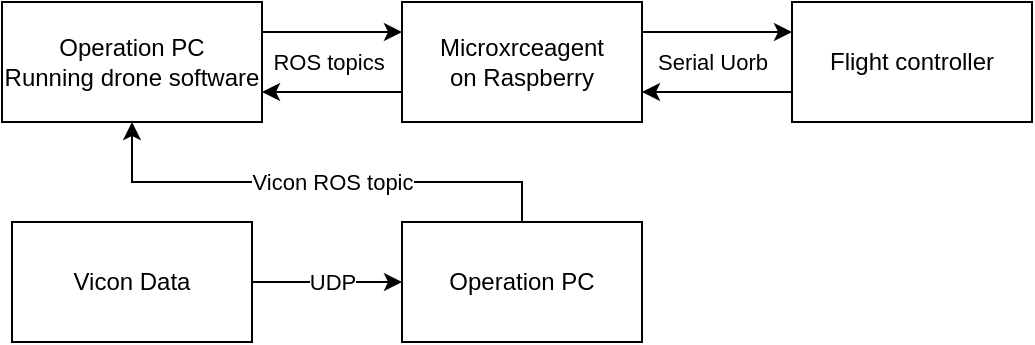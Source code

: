 <mxfile version="26.3.0">
  <diagram name="Page-1" id="gSoHUhWKgJWJ4074Cdrg">
    <mxGraphModel dx="1143" dy="731" grid="1" gridSize="10" guides="1" tooltips="1" connect="1" arrows="1" fold="1" page="1" pageScale="1" pageWidth="850" pageHeight="1100" math="0" shadow="0">
      <root>
        <mxCell id="0" />
        <mxCell id="1" parent="0" />
        <mxCell id="X4x291_GErJNzQLrtJfZ-6" style="edgeStyle=orthogonalEdgeStyle;rounded=0;orthogonalLoop=1;jettySize=auto;html=1;exitX=1;exitY=0.25;exitDx=0;exitDy=0;entryX=0;entryY=0.25;entryDx=0;entryDy=0;" edge="1" parent="1" source="X4x291_GErJNzQLrtJfZ-1" target="X4x291_GErJNzQLrtJfZ-2">
          <mxGeometry relative="1" as="geometry" />
        </mxCell>
        <mxCell id="X4x291_GErJNzQLrtJfZ-11" value="ROS topics" style="edgeLabel;html=1;align=center;verticalAlign=middle;resizable=0;points=[];" vertex="1" connectable="0" parent="X4x291_GErJNzQLrtJfZ-6">
          <mxGeometry x="-0.055" y="2" relative="1" as="geometry">
            <mxPoint y="17" as="offset" />
          </mxGeometry>
        </mxCell>
        <mxCell id="X4x291_GErJNzQLrtJfZ-1" value="Operation PC&lt;br&gt;Running drone software" style="rounded=0;whiteSpace=wrap;html=1;" vertex="1" parent="1">
          <mxGeometry x="165" y="310" width="130" height="60" as="geometry" />
        </mxCell>
        <mxCell id="X4x291_GErJNzQLrtJfZ-7" style="edgeStyle=orthogonalEdgeStyle;rounded=0;orthogonalLoop=1;jettySize=auto;html=1;exitX=1;exitY=0.25;exitDx=0;exitDy=0;entryX=0;entryY=0.25;entryDx=0;entryDy=0;" edge="1" parent="1" source="X4x291_GErJNzQLrtJfZ-2" target="X4x291_GErJNzQLrtJfZ-4">
          <mxGeometry relative="1" as="geometry" />
        </mxCell>
        <mxCell id="X4x291_GErJNzQLrtJfZ-10" value="Serial Uorb" style="edgeLabel;html=1;align=center;verticalAlign=middle;resizable=0;points=[];" vertex="1" connectable="0" parent="X4x291_GErJNzQLrtJfZ-7">
          <mxGeometry x="-0.177" y="2" relative="1" as="geometry">
            <mxPoint x="4" y="17" as="offset" />
          </mxGeometry>
        </mxCell>
        <mxCell id="X4x291_GErJNzQLrtJfZ-9" style="edgeStyle=orthogonalEdgeStyle;rounded=0;orthogonalLoop=1;jettySize=auto;html=1;exitX=0;exitY=0.75;exitDx=0;exitDy=0;entryX=1;entryY=0.75;entryDx=0;entryDy=0;" edge="1" parent="1" source="X4x291_GErJNzQLrtJfZ-2" target="X4x291_GErJNzQLrtJfZ-1">
          <mxGeometry relative="1" as="geometry" />
        </mxCell>
        <mxCell id="X4x291_GErJNzQLrtJfZ-2" value="Microxrceagent&lt;br&gt;on Raspberry" style="whiteSpace=wrap;html=1;rounded=0;" vertex="1" parent="1">
          <mxGeometry x="365" y="310" width="120" height="60" as="geometry" />
        </mxCell>
        <mxCell id="X4x291_GErJNzQLrtJfZ-8" style="edgeStyle=orthogonalEdgeStyle;rounded=0;orthogonalLoop=1;jettySize=auto;html=1;exitX=0;exitY=0.75;exitDx=0;exitDy=0;entryX=1;entryY=0.75;entryDx=0;entryDy=0;" edge="1" parent="1" source="X4x291_GErJNzQLrtJfZ-4" target="X4x291_GErJNzQLrtJfZ-2">
          <mxGeometry relative="1" as="geometry" />
        </mxCell>
        <mxCell id="X4x291_GErJNzQLrtJfZ-4" value="Flight controller" style="whiteSpace=wrap;html=1;rounded=0;" vertex="1" parent="1">
          <mxGeometry x="560" y="310" width="120" height="60" as="geometry" />
        </mxCell>
        <mxCell id="X4x291_GErJNzQLrtJfZ-16" style="edgeStyle=orthogonalEdgeStyle;rounded=0;orthogonalLoop=1;jettySize=auto;html=1;exitX=1;exitY=0.5;exitDx=0;exitDy=0;entryX=0;entryY=0.5;entryDx=0;entryDy=0;" edge="1" parent="1" source="X4x291_GErJNzQLrtJfZ-12" target="X4x291_GErJNzQLrtJfZ-15">
          <mxGeometry relative="1" as="geometry" />
        </mxCell>
        <mxCell id="X4x291_GErJNzQLrtJfZ-20" value="UDP" style="edgeLabel;html=1;align=center;verticalAlign=middle;resizable=0;points=[];" vertex="1" connectable="0" parent="X4x291_GErJNzQLrtJfZ-16">
          <mxGeometry x="-0.234" relative="1" as="geometry">
            <mxPoint x="11" as="offset" />
          </mxGeometry>
        </mxCell>
        <mxCell id="X4x291_GErJNzQLrtJfZ-12" value="Vicon Data" style="rounded=0;whiteSpace=wrap;html=1;" vertex="1" parent="1">
          <mxGeometry x="170" y="420" width="120" height="60" as="geometry" />
        </mxCell>
        <mxCell id="X4x291_GErJNzQLrtJfZ-18" value="" style="edgeStyle=orthogonalEdgeStyle;rounded=0;orthogonalLoop=1;jettySize=auto;html=1;entryX=0.5;entryY=1;entryDx=0;entryDy=0;" edge="1" parent="1" source="X4x291_GErJNzQLrtJfZ-15" target="X4x291_GErJNzQLrtJfZ-1">
          <mxGeometry relative="1" as="geometry">
            <mxPoint x="560" y="450" as="targetPoint" />
            <Array as="points">
              <mxPoint x="425" y="400" />
              <mxPoint x="230" y="400" />
            </Array>
          </mxGeometry>
        </mxCell>
        <mxCell id="X4x291_GErJNzQLrtJfZ-21" value="Vicon ROS topic" style="edgeLabel;html=1;align=center;verticalAlign=middle;resizable=0;points=[];" vertex="1" connectable="0" parent="X4x291_GErJNzQLrtJfZ-18">
          <mxGeometry x="0.097" y="1" relative="1" as="geometry">
            <mxPoint x="19" y="-1" as="offset" />
          </mxGeometry>
        </mxCell>
        <mxCell id="X4x291_GErJNzQLrtJfZ-15" value="Operation PC" style="rounded=0;whiteSpace=wrap;html=1;" vertex="1" parent="1">
          <mxGeometry x="365" y="420" width="120" height="60" as="geometry" />
        </mxCell>
      </root>
    </mxGraphModel>
  </diagram>
</mxfile>
